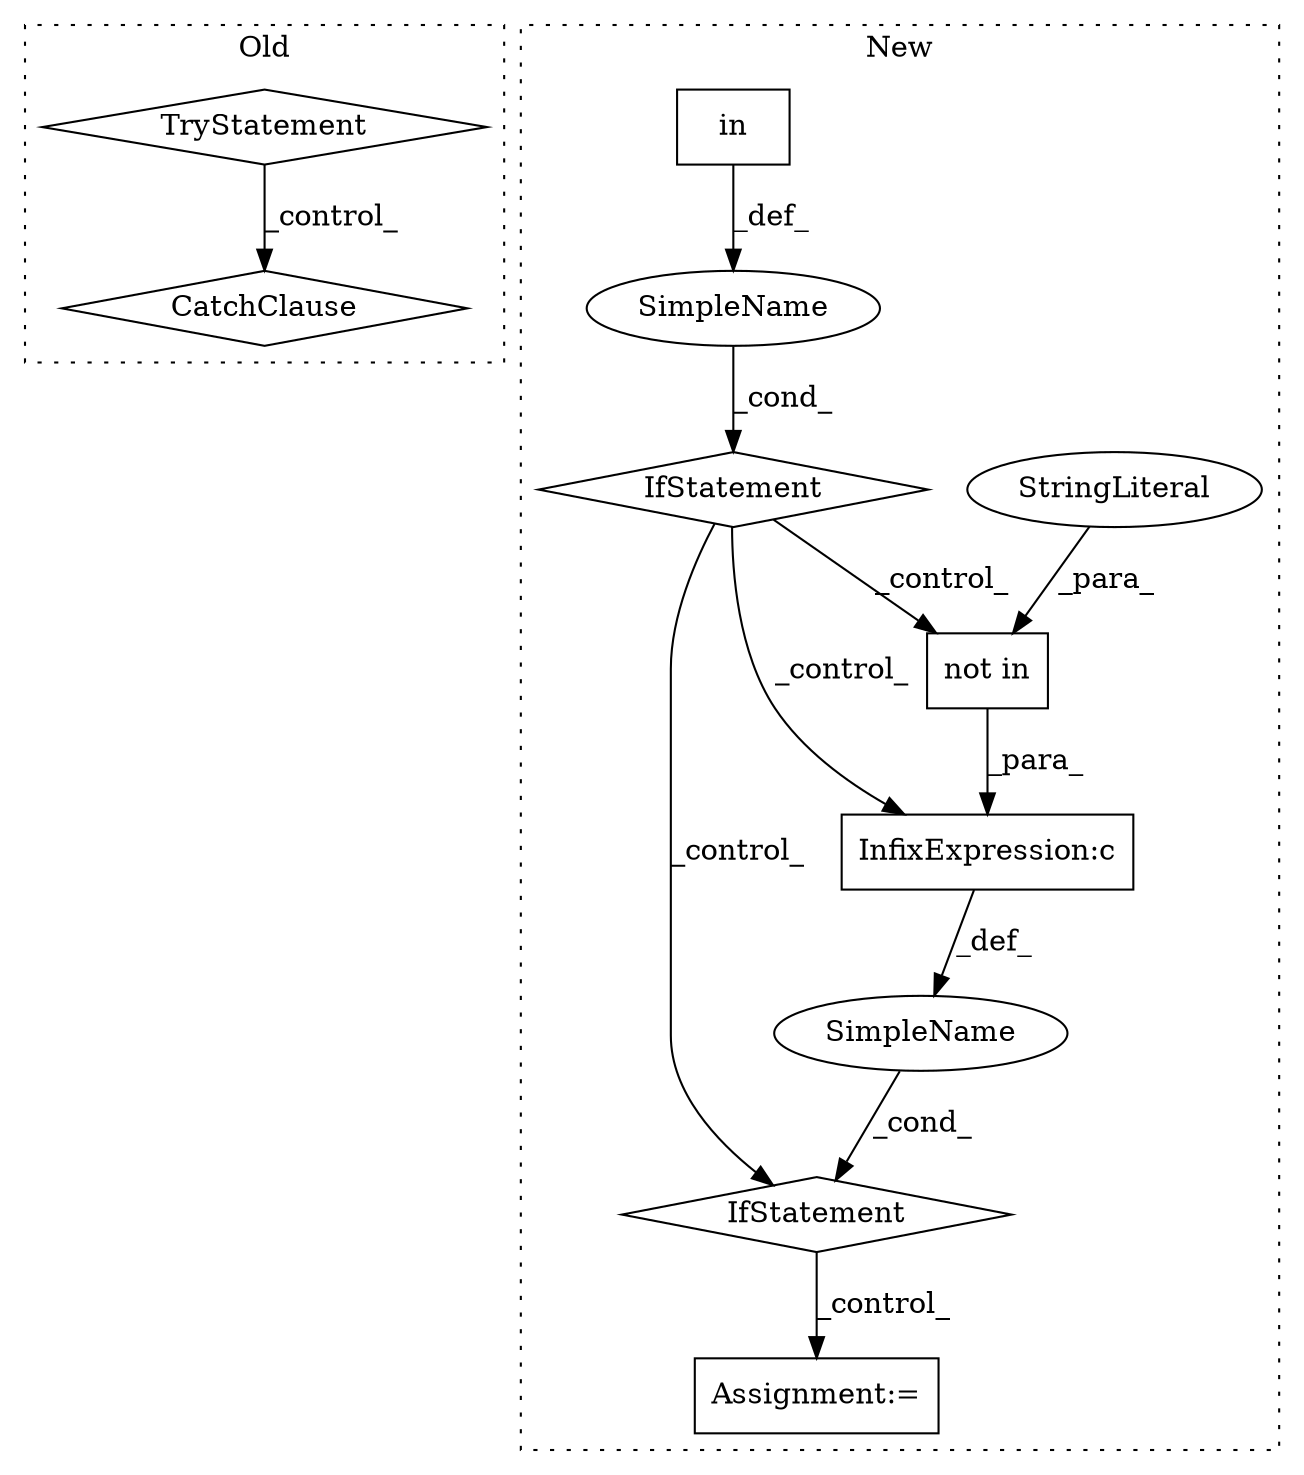 digraph G {
subgraph cluster0 {
1 [label="CatchClause" a="12" s="6792,6827" l="15,2" shape="diamond"];
3 [label="TryStatement" a="54" s="6717" l="4" shape="diamond"];
label = "Old";
style="dotted";
}
subgraph cluster1 {
2 [label="not in" a="108" s="6893" l="32" shape="box"];
4 [label="IfStatement" a="25" s="6878,6983" l="4,2" shape="diamond"];
5 [label="Assignment:=" a="7" s="7064" l="1" shape="box"];
6 [label="SimpleName" a="42" s="" l="" shape="ellipse"];
7 [label="StringLiteral" a="45" s="6893" l="18" shape="ellipse"];
8 [label="SimpleName" a="42" s="" l="" shape="ellipse"];
9 [label="IfStatement" a="25" s="6777,6818" l="12,2" shape="diamond"];
10 [label="InfixExpression:c" a="27" s="6926" l="4" shape="box"];
11 [label="in" a="105" s="6789" l="29" shape="box"];
label = "New";
style="dotted";
}
2 -> 10 [label="_para_"];
3 -> 1 [label="_control_"];
4 -> 5 [label="_control_"];
6 -> 4 [label="_cond_"];
7 -> 2 [label="_para_"];
8 -> 9 [label="_cond_"];
9 -> 2 [label="_control_"];
9 -> 10 [label="_control_"];
9 -> 4 [label="_control_"];
10 -> 6 [label="_def_"];
11 -> 8 [label="_def_"];
}